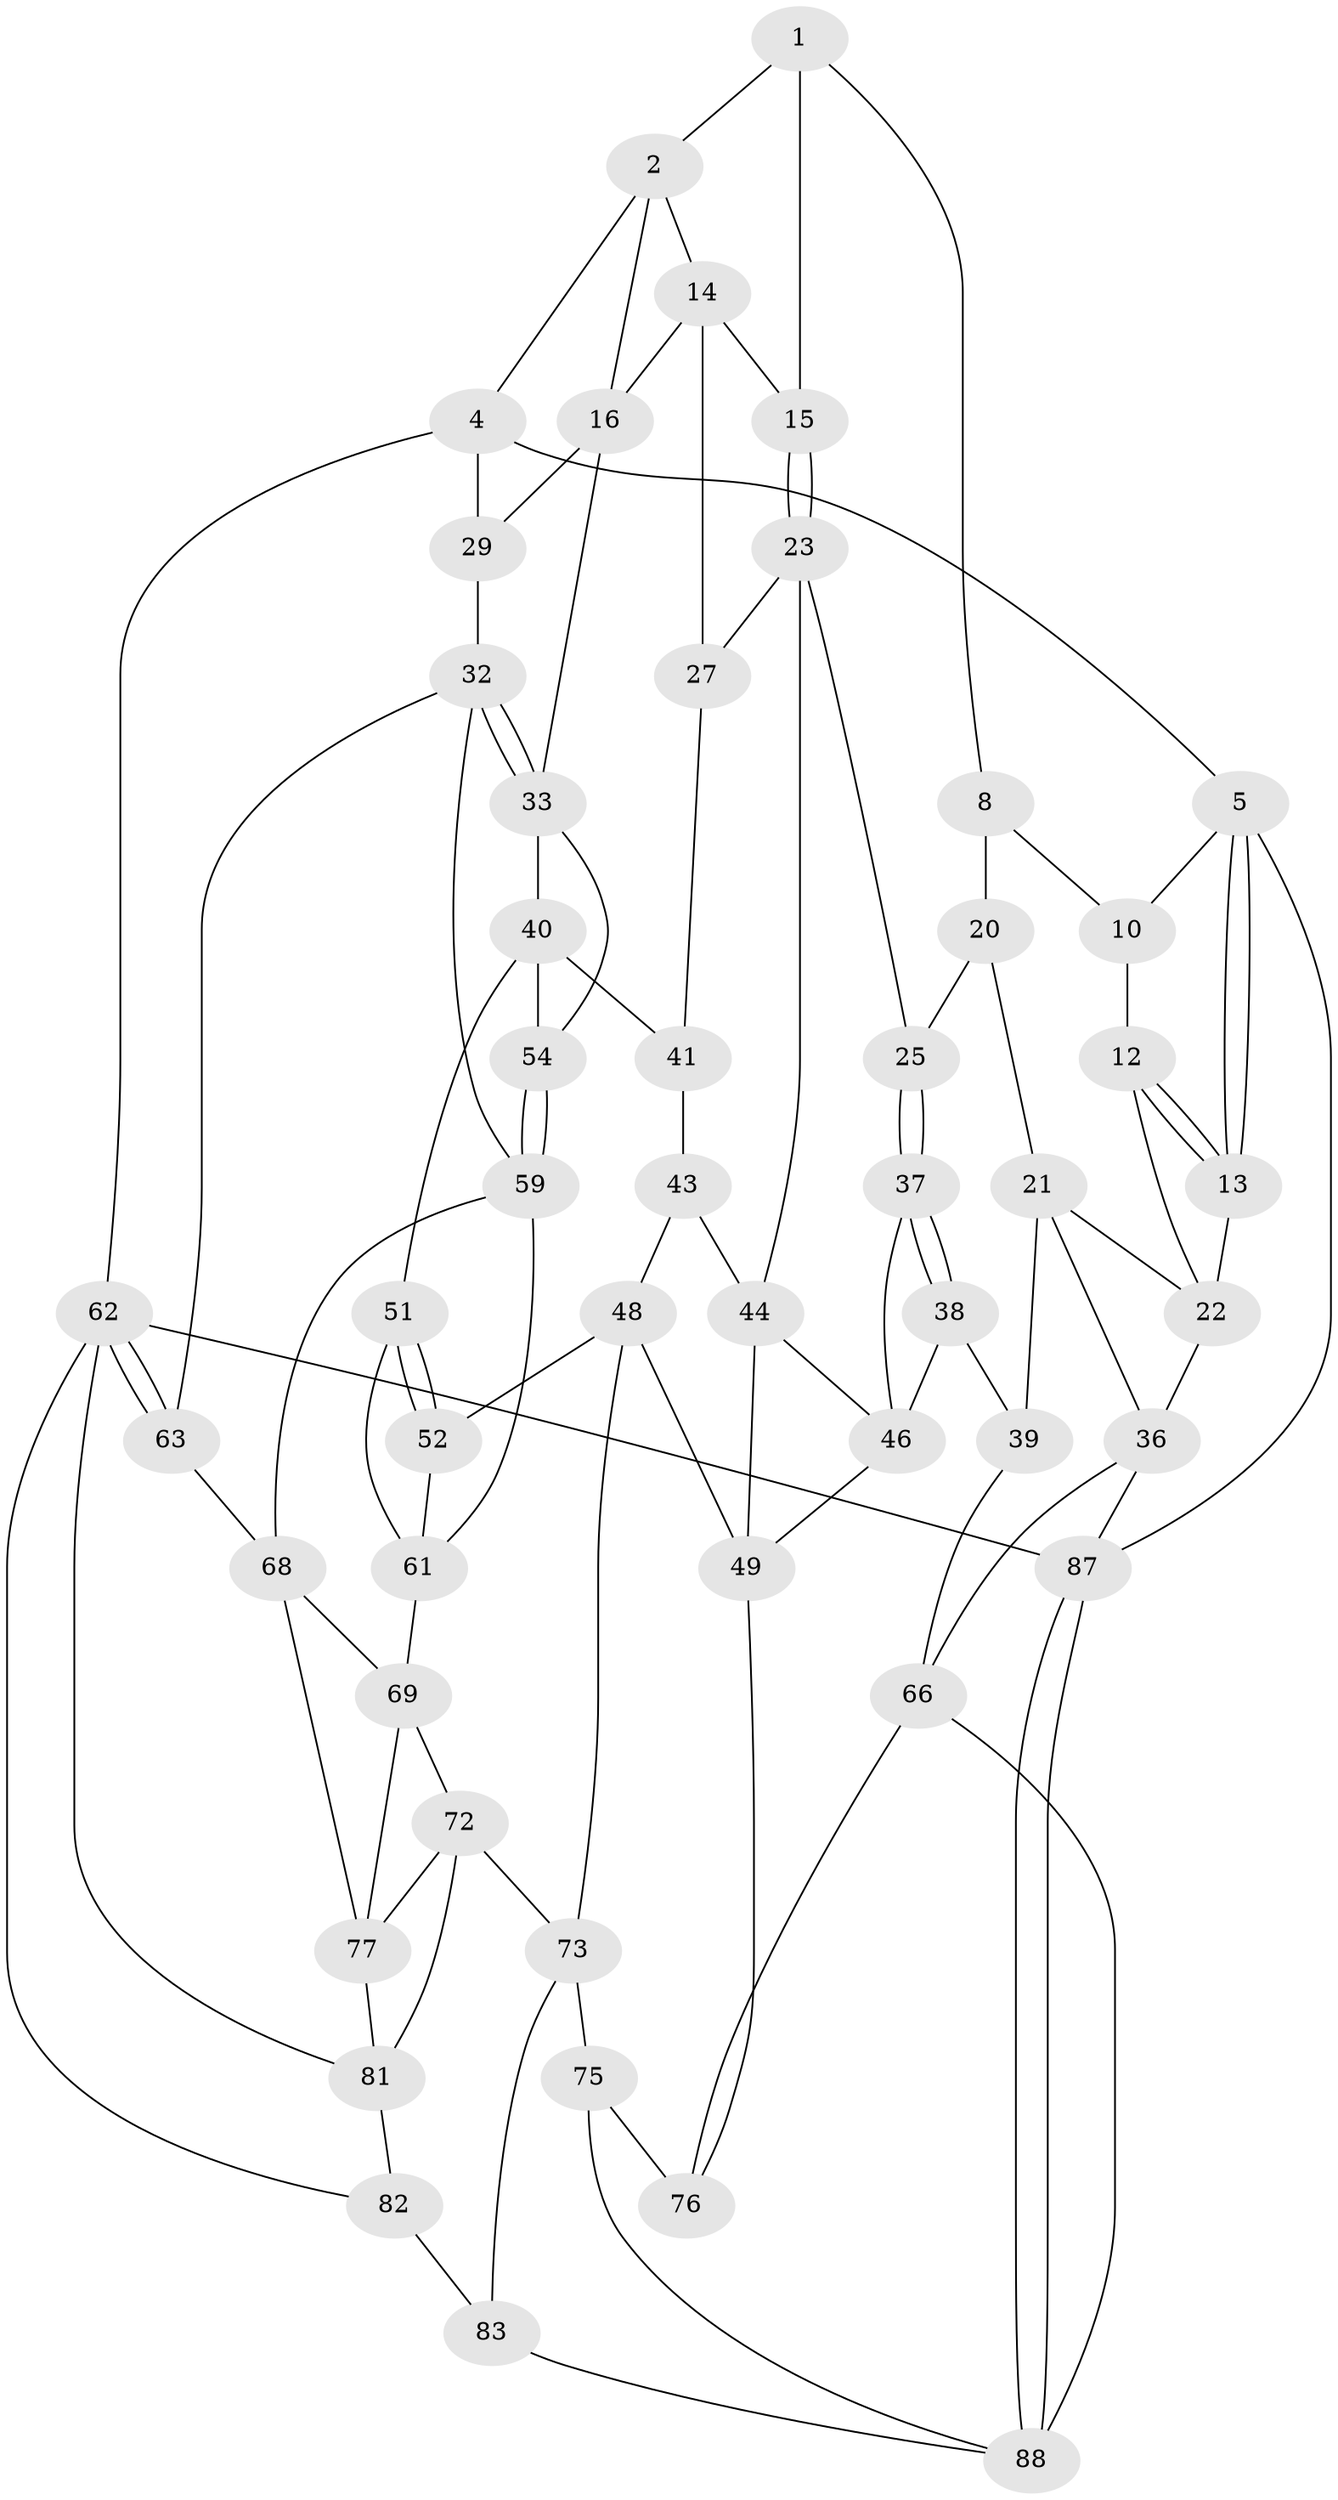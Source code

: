 // original degree distribution, {3: 0.021739130434782608, 4: 0.22826086956521738, 5: 0.5434782608695652, 6: 0.20652173913043478}
// Generated by graph-tools (version 1.1) at 2025/42/03/06/25 10:42:26]
// undirected, 51 vertices, 101 edges
graph export_dot {
graph [start="1"]
  node [color=gray90,style=filled];
  1 [pos="+0.1759492850577984+0",super="+7"];
  2 [pos="+0.6551639463677205+0",super="+3"];
  4 [pos="+1+0",super="+30"];
  5 [pos="+0+0",super="+6"];
  8 [pos="+0.34088406454368936+0.15226381025731944",super="+9"];
  10 [pos="+0.1729318266690133+0.1010882606573185",super="+11"];
  12 [pos="+0.04374286374669547+0.13871929729192473",super="+19"];
  13 [pos="+0+0"];
  14 [pos="+0.6123395715453643+0",super="+18"];
  15 [pos="+0.46787321347744837+0.11819736640395172"];
  16 [pos="+0.8244760525782284+0.151983740174637",super="+17"];
  20 [pos="+0.23685978714138403+0.302519474723808",super="+26"];
  21 [pos="+0.12254557945356709+0.30397035319580085",super="+35"];
  22 [pos="+0.07533124081932333+0.24036276376909807",super="+28"];
  23 [pos="+0.5399084574972116+0.276388264147734",super="+24"];
  25 [pos="+0.3521574771844666+0.3655413448209976"];
  27 [pos="+0.6137472146853171+0.2933898259369139"];
  29 [pos="+0.8252753780784401+0.15223036099467854",super="+31"];
  32 [pos="+1+0.3845204155247298",super="+58"];
  33 [pos="+1+0.41087725361785815",super="+34"];
  36 [pos="+0+0.5704133546946706",super="+67"];
  37 [pos="+0.3027169874340147+0.46191268244511724"];
  38 [pos="+0.22698380997632137+0.5168946593113595",super="+56"];
  39 [pos="+0.1442456122777664+0.5380530159570858",super="+65"];
  40 [pos="+0.7662149139185372+0.4866745140596481",super="+50"];
  41 [pos="+0.7003205142892277+0.4692676006193989",super="+42"];
  43 [pos="+0.5103893786018552+0.505192684574122",super="+47"];
  44 [pos="+0.5031592069170846+0.5045796441161454",super="+45"];
  46 [pos="+0.3814555100303192+0.5596861683884377",super="+55"];
  48 [pos="+0.6002195843312249+0.6085163040756751",super="+53"];
  49 [pos="+0.4714963245281217+0.6753814001494595",super="+57"];
  51 [pos="+0.7836557346369388+0.5966354043375449"];
  52 [pos="+0.7760857349094221+0.6102142896998162"];
  54 [pos="+0.8926892673016347+0.526746814773617"];
  59 [pos="+0.9196941757718498+0.6352507532308888",super="+60"];
  61 [pos="+0.8551071174411342+0.6379249705918312",super="+64"];
  62 [pos="+1+1",super="+85"];
  63 [pos="+1+0.7158076813774049"];
  66 [pos="+0.20437419000054122+0.7440233309595742",super="+79"];
  68 [pos="+0.8887949471991134+0.7107031933256285",super="+70"];
  69 [pos="+0.8416356613529944+0.7076449171414645",super="+71"];
  72 [pos="+0.7398925340857831+0.7508317343627344",super="+80"];
  73 [pos="+0.6844378437492086+0.7103643018776215",super="+74"];
  75 [pos="+0.47276369555601133+0.8189929265184533",super="+89"];
  76 [pos="+0.4399720746308881+0.7689694035696696",super="+78"];
  77 [pos="+0.8931320081573064+0.7886636456869777",super="+84"];
  81 [pos="+0.7632890539626472+0.9013786811109031",super="+86"];
  82 [pos="+0.6764068095360831+0.9178736693934022",super="+92"];
  83 [pos="+0.6159240683351587+0.89751858368157",super="+90"];
  87 [pos="+0+1"];
  88 [pos="+0+1",super="+91"];
  1 -- 2;
  1 -- 8;
  1 -- 15;
  2 -- 14;
  2 -- 16;
  2 -- 4;
  4 -- 5;
  4 -- 62;
  4 -- 29 [weight=2];
  5 -- 13;
  5 -- 13;
  5 -- 87;
  5 -- 10;
  8 -- 20 [weight=2];
  8 -- 10;
  10 -- 12 [weight=2];
  12 -- 13;
  12 -- 13;
  12 -- 22;
  13 -- 22;
  14 -- 15;
  14 -- 27;
  14 -- 16;
  15 -- 23;
  15 -- 23;
  16 -- 29;
  16 -- 33;
  20 -- 21;
  20 -- 25;
  21 -- 22;
  21 -- 36;
  21 -- 39;
  22 -- 36;
  23 -- 27;
  23 -- 25;
  23 -- 44;
  25 -- 37;
  25 -- 37;
  27 -- 41;
  29 -- 32;
  32 -- 33;
  32 -- 33;
  32 -- 59;
  32 -- 63;
  33 -- 54;
  33 -- 40;
  36 -- 66;
  36 -- 87;
  37 -- 38;
  37 -- 38;
  37 -- 46;
  38 -- 39 [weight=2];
  38 -- 46;
  39 -- 66;
  40 -- 41;
  40 -- 51;
  40 -- 54;
  41 -- 43 [weight=2];
  43 -- 44;
  43 -- 48;
  44 -- 49;
  44 -- 46;
  46 -- 49;
  48 -- 49;
  48 -- 73;
  48 -- 52;
  49 -- 76;
  51 -- 52;
  51 -- 52;
  51 -- 61;
  52 -- 61;
  54 -- 59;
  54 -- 59;
  59 -- 68;
  59 -- 61;
  61 -- 69;
  62 -- 63;
  62 -- 63;
  62 -- 87;
  62 -- 82;
  62 -- 81;
  63 -- 68;
  66 -- 88;
  66 -- 76;
  68 -- 69;
  68 -- 77;
  69 -- 72;
  69 -- 77;
  72 -- 73;
  72 -- 81;
  72 -- 77;
  73 -- 75;
  73 -- 83;
  75 -- 76 [weight=2];
  75 -- 88;
  77 -- 81;
  81 -- 82;
  82 -- 83 [weight=2];
  83 -- 88;
  87 -- 88;
  87 -- 88;
}
